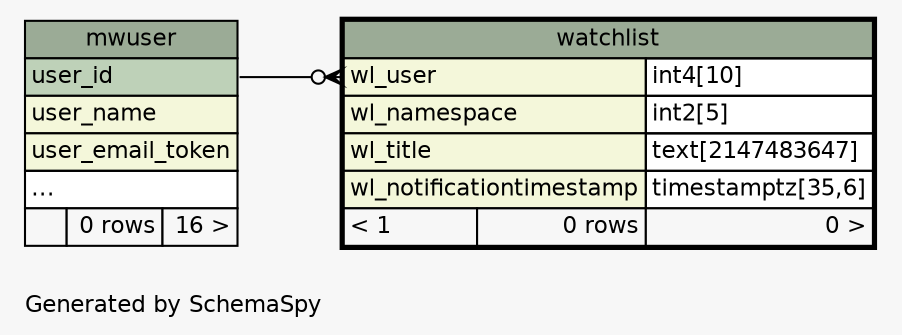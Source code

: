 // dot 2.38.0 on Linux 3.14.35-28.38.amzn1.x86_64
// SchemaSpy rev Unknown
digraph "oneDegreeRelationshipsDiagram" {
  graph [
    rankdir="RL"
    bgcolor="#f7f7f7"
    label="\nGenerated by SchemaSpy"
    labeljust="l"
    nodesep="0.18"
    ranksep="0.46"
    fontname="Helvetica"
    fontsize="11"
  ];
  node [
    fontname="Helvetica"
    fontsize="11"
    shape="plaintext"
  ];
  edge [
    arrowsize="0.8"
  ];
  "watchlist":"wl_user":w -> "mwuser":"user_id":e [arrowhead=none dir=back arrowtail=crowodot];
  "mwuser" [
    label=<
    <TABLE BORDER="0" CELLBORDER="1" CELLSPACING="0" BGCOLOR="#ffffff">
      <TR><TD COLSPAN="3" BGCOLOR="#9bab96" ALIGN="CENTER">mwuser</TD></TR>
      <TR><TD PORT="user_id" COLSPAN="3" BGCOLOR="#bed1b8" ALIGN="LEFT">user_id</TD></TR>
      <TR><TD PORT="user_name" COLSPAN="3" BGCOLOR="#f4f7da" ALIGN="LEFT">user_name</TD></TR>
      <TR><TD PORT="user_email_token" COLSPAN="3" BGCOLOR="#f4f7da" ALIGN="LEFT">user_email_token</TD></TR>
      <TR><TD PORT="elipses" COLSPAN="3" ALIGN="LEFT">...</TD></TR>
      <TR><TD ALIGN="LEFT" BGCOLOR="#f7f7f7">  </TD><TD ALIGN="RIGHT" BGCOLOR="#f7f7f7">0 rows</TD><TD ALIGN="RIGHT" BGCOLOR="#f7f7f7">16 &gt;</TD></TR>
    </TABLE>>
    URL="mwuser.html"
    tooltip="mwuser"
  ];
  "watchlist" [
    label=<
    <TABLE BORDER="2" CELLBORDER="1" CELLSPACING="0" BGCOLOR="#ffffff">
      <TR><TD COLSPAN="3" BGCOLOR="#9bab96" ALIGN="CENTER">watchlist</TD></TR>
      <TR><TD PORT="wl_user" COLSPAN="2" BGCOLOR="#f4f7da" ALIGN="LEFT">wl_user</TD><TD PORT="wl_user.type" ALIGN="LEFT">int4[10]</TD></TR>
      <TR><TD PORT="wl_namespace" COLSPAN="2" BGCOLOR="#f4f7da" ALIGN="LEFT">wl_namespace</TD><TD PORT="wl_namespace.type" ALIGN="LEFT">int2[5]</TD></TR>
      <TR><TD PORT="wl_title" COLSPAN="2" BGCOLOR="#f4f7da" ALIGN="LEFT">wl_title</TD><TD PORT="wl_title.type" ALIGN="LEFT">text[2147483647]</TD></TR>
      <TR><TD PORT="wl_notificationtimestamp" COLSPAN="2" BGCOLOR="#f4f7da" ALIGN="LEFT">wl_notificationtimestamp</TD><TD PORT="wl_notificationtimestamp.type" ALIGN="LEFT">timestamptz[35,6]</TD></TR>
      <TR><TD ALIGN="LEFT" BGCOLOR="#f7f7f7">&lt; 1</TD><TD ALIGN="RIGHT" BGCOLOR="#f7f7f7">0 rows</TD><TD ALIGN="RIGHT" BGCOLOR="#f7f7f7">0 &gt;</TD></TR>
    </TABLE>>
    URL="watchlist.html"
    tooltip="watchlist"
  ];
}
